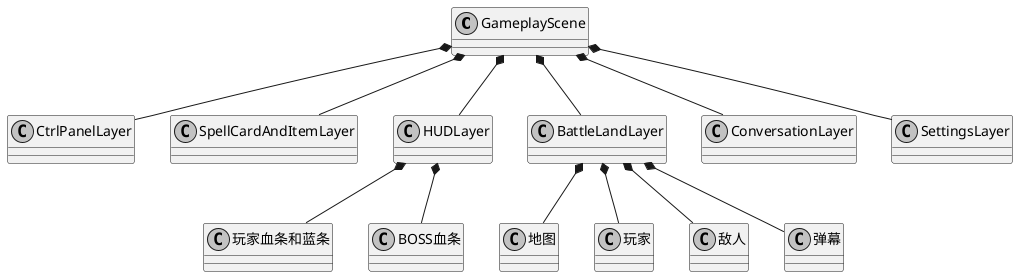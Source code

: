 @startuml

skinparam monochrome true

GameplayScene *-- CtrlPanelLayer
GameplayScene *-- SpellCardAndItemLayer
GameplayScene *-- HUDLayer
GameplayScene *-- BattleLandLayer
GameplayScene *-- ConversationLayer
GameplayScene *-- SettingsLayer


BattleLandLayer *-- 地图
BattleLandLayer *-- 玩家
BattleLandLayer *-- 敌人
BattleLandLayer *-- 弹幕

HUDLayer *-- 玩家血条和蓝条
HUDLayer *-- BOSS血条

@enduml
